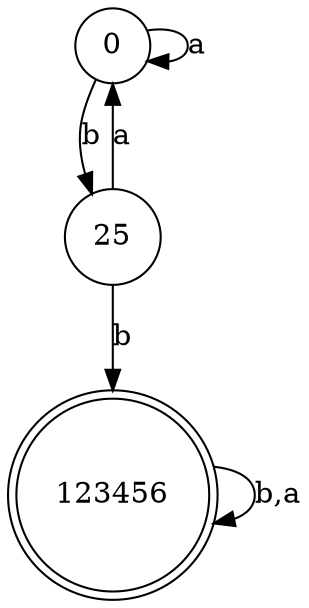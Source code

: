 digraph {
	0 [shape=circle]
	25 [shape=circle]
	123456 [shape=doublecircle]
	0 -> 25 [label=b]
	25 -> 123456 [label=b]
	123456 -> 123456 [label="b,a"]
	0 -> 0 [label=a]
	25 -> 0 [label=a]
}
